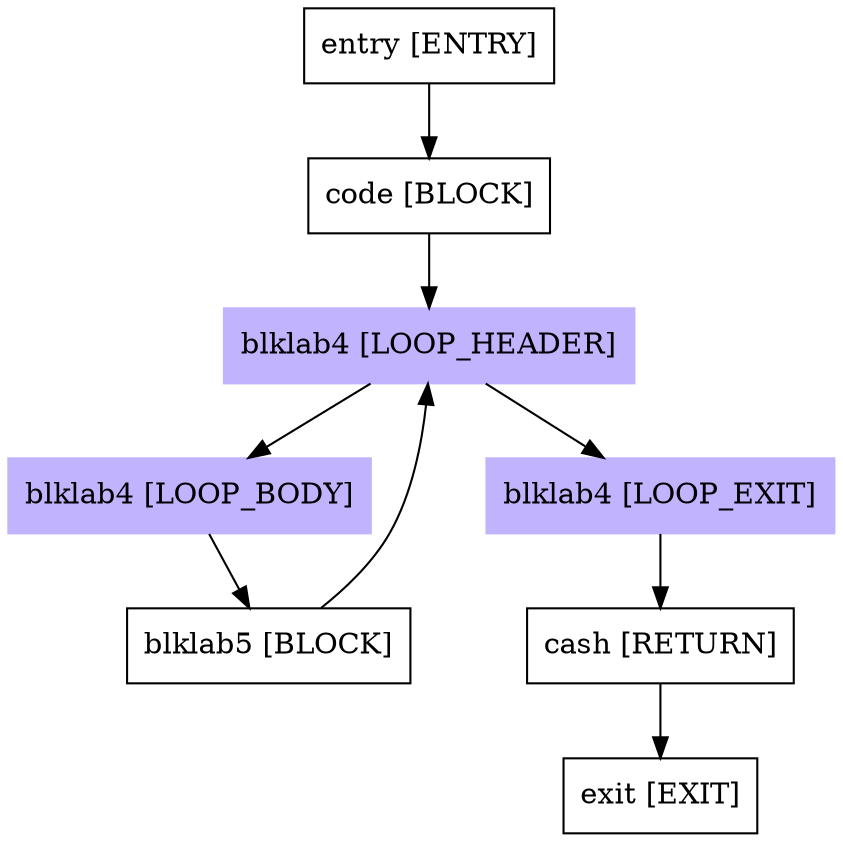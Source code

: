 digraph Cash{
"entry [ENTRY]"[shape=box];
"code [BLOCK]"[shape=box];
"blklab4 [LOOP_HEADER]"[shape=box,style=filled,color=".7 .3 1.0"];
"blklab4 [LOOP_BODY]"[shape=box,style=filled,color=".7 .3 1.0"];
"blklab4 [LOOP_EXIT]"[shape=box,style=filled,color=".7 .3 1.0"];
"blklab5 [BLOCK]"[shape=box];
"cash [RETURN]"[shape=box];
"exit [EXIT]"[shape=box];
"entry [ENTRY]"->"code [BLOCK]";
"code [BLOCK]"->"blklab4 [LOOP_HEADER]";
"blklab4 [LOOP_HEADER]"->"blklab4 [LOOP_BODY]";
"blklab4 [LOOP_HEADER]"->"blklab4 [LOOP_EXIT]";
"blklab4 [LOOP_BODY]"->"blklab5 [BLOCK]";
"blklab4 [LOOP_EXIT]"->"cash [RETURN]";
"blklab5 [BLOCK]"->"blklab4 [LOOP_HEADER]";
"cash [RETURN]"->"exit [EXIT]";

}
